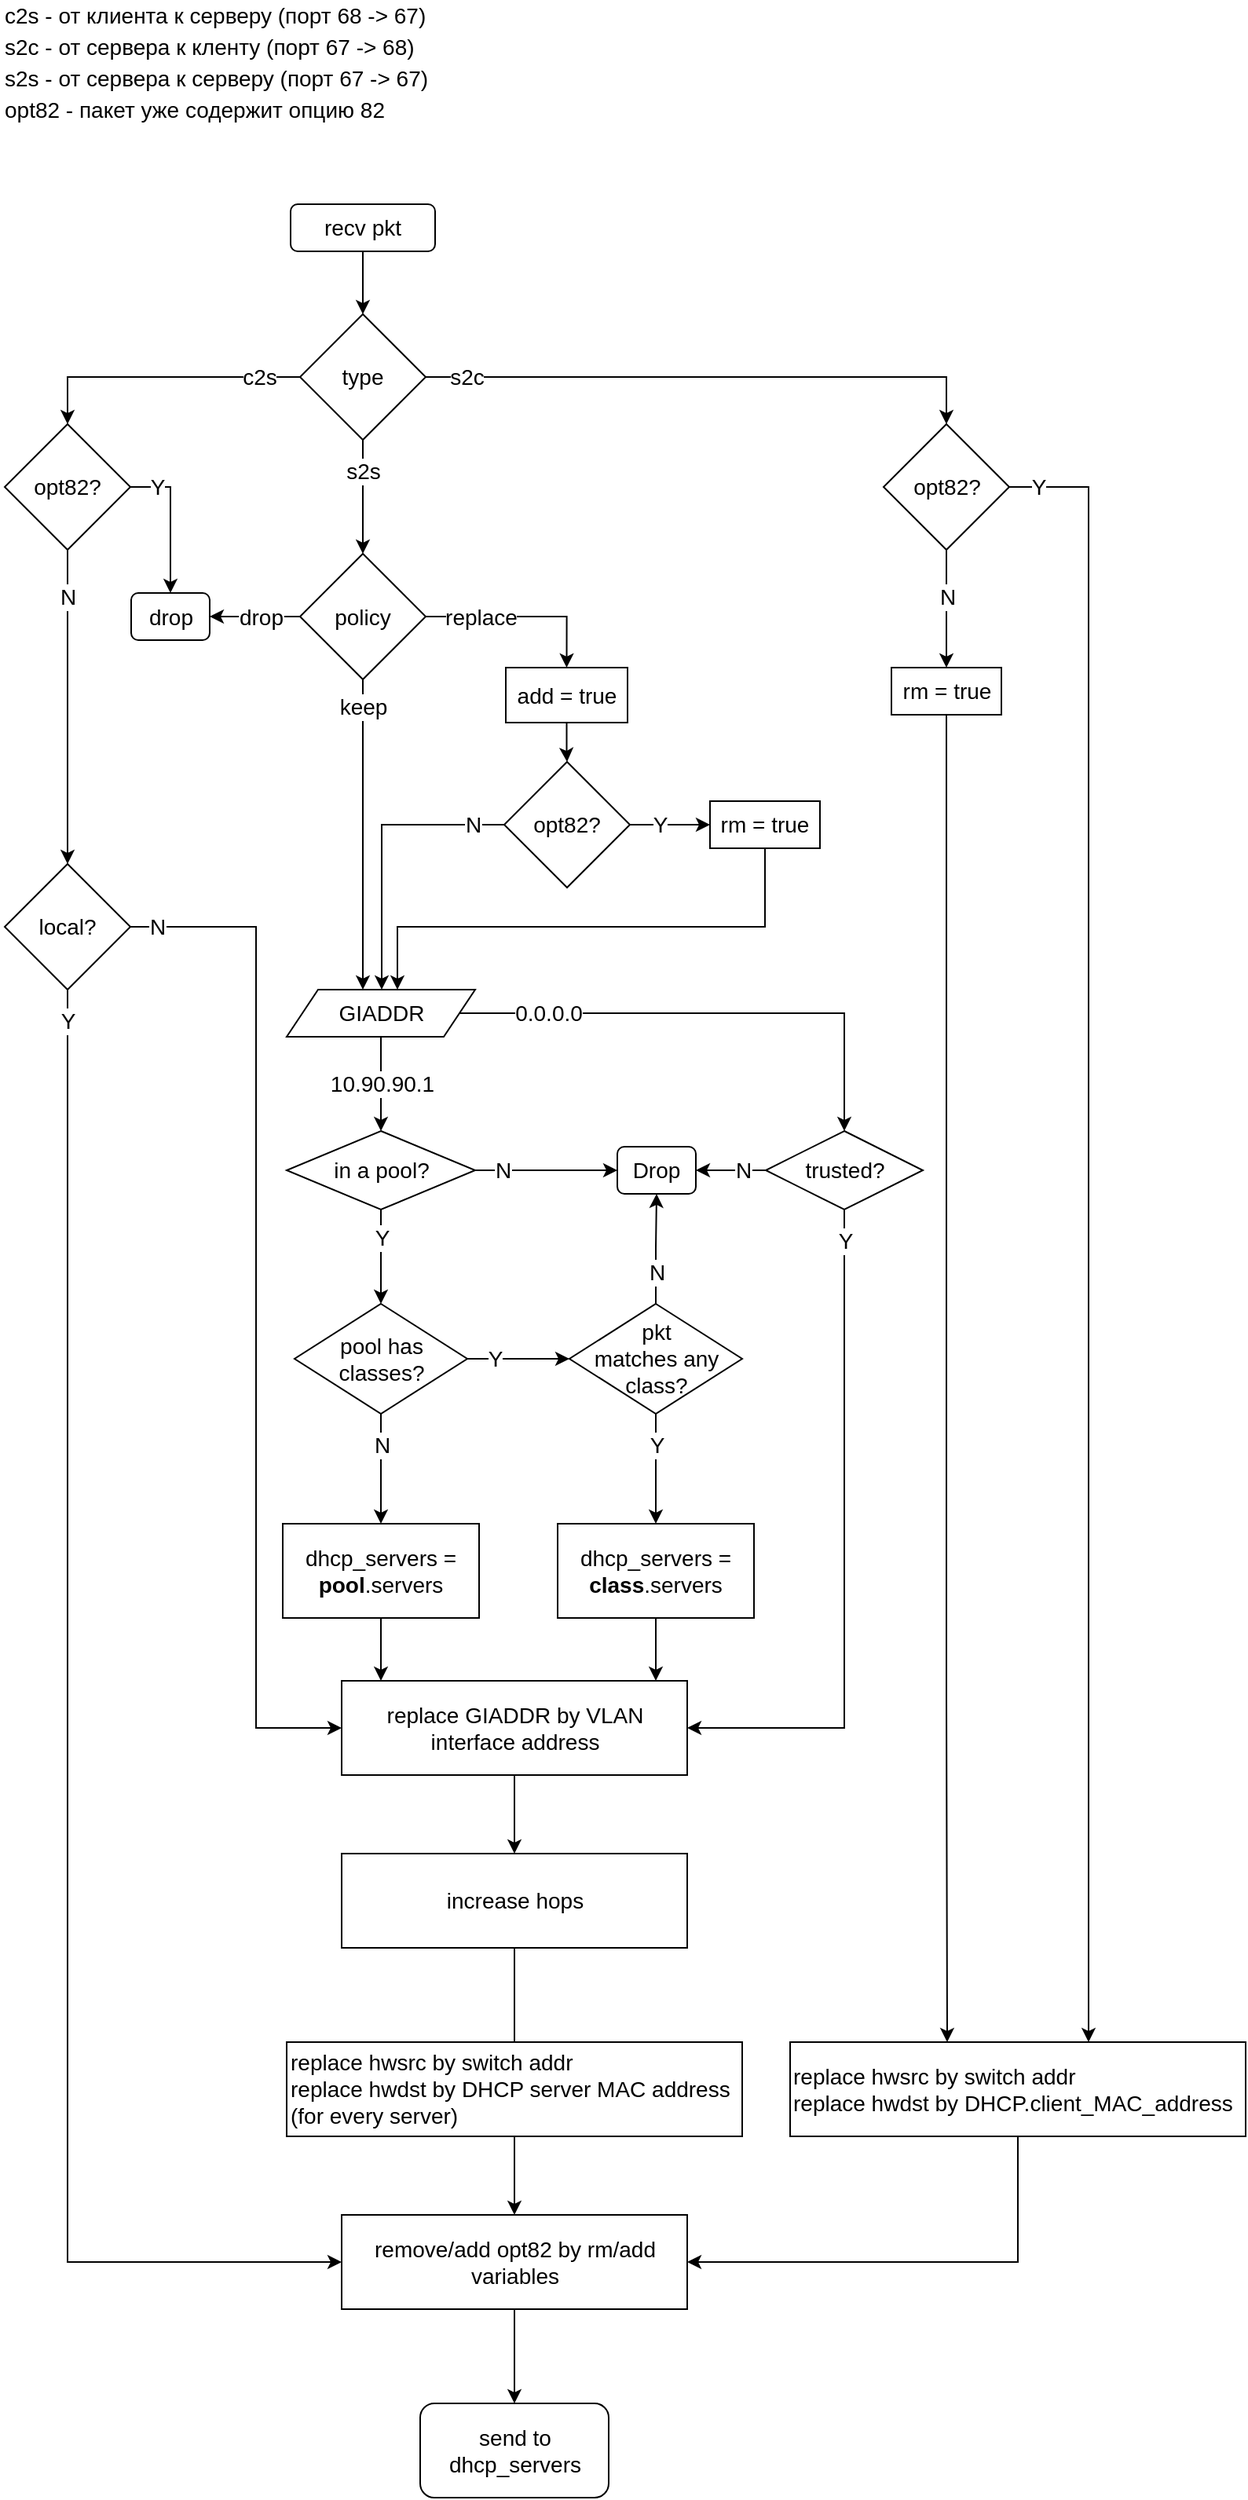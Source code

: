 <mxfile version="14.2.5" type="github">
  <diagram id="TX5AygsmMYn5Sqxo0yGN" name="Page-1">
    <mxGraphModel dx="716" dy="483" grid="1" gridSize="10" guides="1" tooltips="1" connect="1" arrows="1" fold="1" page="1" pageScale="1" pageWidth="850" pageHeight="1100" math="0" shadow="0">
      <root>
        <mxCell id="0" />
        <mxCell id="1" parent="0" />
        <mxCell id="Aw4snWHt7EFA5zKAU956-2" style="edgeStyle=orthogonalEdgeStyle;rounded=0;orthogonalLoop=1;jettySize=auto;html=1;exitX=1;exitY=0.5;exitDx=0;exitDy=0;entryX=0.5;entryY=0;entryDx=0;entryDy=0;" edge="1" parent="1" source="Aw4snWHt7EFA5zKAU956-1" target="Aw4snWHt7EFA5zKAU956-15">
          <mxGeometry relative="1" as="geometry">
            <mxPoint x="459.5" y="760" as="targetPoint" />
            <Array as="points">
              <mxPoint x="565" y="665" />
            </Array>
          </mxGeometry>
        </mxCell>
        <mxCell id="Aw4snWHt7EFA5zKAU956-5" style="edgeStyle=orthogonalEdgeStyle;rounded=0;orthogonalLoop=1;jettySize=auto;html=1;exitX=0.5;exitY=1;exitDx=0;exitDy=0;entryX=0.5;entryY=0;entryDx=0;entryDy=0;" edge="1" parent="1" source="Aw4snWHt7EFA5zKAU956-1" target="Aw4snWHt7EFA5zKAU956-7">
          <mxGeometry relative="1" as="geometry">
            <mxPoint x="269.5" y="810" as="targetPoint" />
          </mxGeometry>
        </mxCell>
        <mxCell id="Aw4snWHt7EFA5zKAU956-1" value="GIADDR" style="shape=parallelogram;perimeter=parallelogramPerimeter;whiteSpace=wrap;html=1;fixedSize=1;fontSize=14;" vertex="1" parent="1">
          <mxGeometry x="209.5" y="650" width="120" height="30" as="geometry" />
        </mxCell>
        <mxCell id="Aw4snWHt7EFA5zKAU956-6" value="&lt;div style=&quot;font-size: 14px;&quot;&gt;10.90.90.1&lt;/div&gt;" style="text;html=1;align=center;verticalAlign=middle;resizable=0;points=[];autosize=1;labelBackgroundColor=#ffffff;fontSize=14;" vertex="1" parent="1">
          <mxGeometry x="229.5" y="700" width="80" height="20" as="geometry" />
        </mxCell>
        <mxCell id="Aw4snWHt7EFA5zKAU956-14" style="edgeStyle=orthogonalEdgeStyle;rounded=0;orthogonalLoop=1;jettySize=auto;html=1;entryX=0;entryY=0.5;entryDx=0;entryDy=0;fontSize=14;" edge="1" parent="1" source="Aw4snWHt7EFA5zKAU956-7" target="Aw4snWHt7EFA5zKAU956-8">
          <mxGeometry relative="1" as="geometry" />
        </mxCell>
        <mxCell id="Aw4snWHt7EFA5zKAU956-23" style="edgeStyle=orthogonalEdgeStyle;rounded=0;orthogonalLoop=1;jettySize=auto;html=1;fontSize=14;" edge="1" parent="1" source="Aw4snWHt7EFA5zKAU956-7" target="Aw4snWHt7EFA5zKAU956-25">
          <mxGeometry relative="1" as="geometry">
            <mxPoint x="269.5" y="840" as="targetPoint" />
          </mxGeometry>
        </mxCell>
        <mxCell id="Aw4snWHt7EFA5zKAU956-7" value="in a pool?" style="rhombus;whiteSpace=wrap;html=1;labelBackgroundColor=#ffffff;fontSize=14;" vertex="1" parent="1">
          <mxGeometry x="209.5" y="740" width="120" height="50" as="geometry" />
        </mxCell>
        <mxCell id="Aw4snWHt7EFA5zKAU956-8" value="Drop" style="rounded=1;whiteSpace=wrap;html=1;labelBackgroundColor=#ffffff;fontSize=14;" vertex="1" parent="1">
          <mxGeometry x="420" y="750" width="50" height="30" as="geometry" />
        </mxCell>
        <mxCell id="Aw4snWHt7EFA5zKAU956-11" value="N" style="text;html=1;align=center;verticalAlign=middle;resizable=0;points=[];autosize=1;fontSize=14;labelBackgroundColor=#ffffff;" vertex="1" parent="1">
          <mxGeometry x="331.5" y="755" width="30" height="20" as="geometry" />
        </mxCell>
        <mxCell id="Aw4snWHt7EFA5zKAU956-20" style="edgeStyle=orthogonalEdgeStyle;rounded=0;orthogonalLoop=1;jettySize=auto;html=1;entryX=1;entryY=0.5;entryDx=0;entryDy=0;fontSize=14;" edge="1" parent="1" source="Aw4snWHt7EFA5zKAU956-15" target="Aw4snWHt7EFA5zKAU956-8">
          <mxGeometry relative="1" as="geometry" />
        </mxCell>
        <mxCell id="Aw4snWHt7EFA5zKAU956-43" style="edgeStyle=orthogonalEdgeStyle;rounded=0;orthogonalLoop=1;jettySize=auto;html=1;fontSize=14;" edge="1" parent="1" source="Aw4snWHt7EFA5zKAU956-15" target="Aw4snWHt7EFA5zKAU956-45">
          <mxGeometry relative="1" as="geometry">
            <mxPoint x="619.5" y="1180" as="targetPoint" />
            <Array as="points">
              <mxPoint x="565" y="1120" />
            </Array>
          </mxGeometry>
        </mxCell>
        <mxCell id="Aw4snWHt7EFA5zKAU956-15" value="trusted?" style="rhombus;whiteSpace=wrap;html=1;labelBackgroundColor=#ffffff;fontSize=14;" vertex="1" parent="1">
          <mxGeometry x="514.5" y="740" width="100" height="50" as="geometry" />
        </mxCell>
        <mxCell id="Aw4snWHt7EFA5zKAU956-16" value="0.0.0.0" style="text;html=1;align=center;verticalAlign=middle;resizable=0;points=[];autosize=1;fontSize=14;labelBackgroundColor=#ffffff;" vertex="1" parent="1">
          <mxGeometry x="345.5" y="655" width="60" height="20" as="geometry" />
        </mxCell>
        <mxCell id="Aw4snWHt7EFA5zKAU956-21" value="N" style="text;html=1;align=center;verticalAlign=middle;resizable=0;points=[];autosize=1;fontSize=14;labelBackgroundColor=#ffffff;" vertex="1" parent="1">
          <mxGeometry x="484.5" y="755" width="30" height="20" as="geometry" />
        </mxCell>
        <mxCell id="Aw4snWHt7EFA5zKAU956-24" value="Y" style="text;html=1;align=center;verticalAlign=middle;resizable=0;points=[];autosize=1;fontSize=14;labelBackgroundColor=#ffffff;" vertex="1" parent="1">
          <mxGeometry x="259.5" y="798" width="20" height="20" as="geometry" />
        </mxCell>
        <mxCell id="Aw4snWHt7EFA5zKAU956-27" style="edgeStyle=orthogonalEdgeStyle;rounded=0;orthogonalLoop=1;jettySize=auto;html=1;entryX=0;entryY=0.5;entryDx=0;entryDy=0;fontSize=14;" edge="1" parent="1" source="Aw4snWHt7EFA5zKAU956-25" target="Aw4snWHt7EFA5zKAU956-26">
          <mxGeometry relative="1" as="geometry" />
        </mxCell>
        <mxCell id="Aw4snWHt7EFA5zKAU956-31" style="edgeStyle=orthogonalEdgeStyle;rounded=0;orthogonalLoop=1;jettySize=auto;html=1;entryX=0.5;entryY=0;entryDx=0;entryDy=0;fontSize=14;" edge="1" parent="1" source="Aw4snWHt7EFA5zKAU956-25" target="Aw4snWHt7EFA5zKAU956-36">
          <mxGeometry relative="1" as="geometry">
            <mxPoint x="269.5" y="970" as="targetPoint" />
          </mxGeometry>
        </mxCell>
        <mxCell id="Aw4snWHt7EFA5zKAU956-25" value="pool has classes?" style="rhombus;whiteSpace=wrap;html=1;labelBackgroundColor=none;fontSize=14;" vertex="1" parent="1">
          <mxGeometry x="214.5" y="850" width="110" height="70" as="geometry" />
        </mxCell>
        <mxCell id="Aw4snWHt7EFA5zKAU956-33" style="edgeStyle=orthogonalEdgeStyle;rounded=0;orthogonalLoop=1;jettySize=auto;html=1;fontSize=14;entryX=0.5;entryY=0;entryDx=0;entryDy=0;" edge="1" parent="1" source="Aw4snWHt7EFA5zKAU956-26" target="Aw4snWHt7EFA5zKAU956-37">
          <mxGeometry relative="1" as="geometry">
            <mxPoint x="444.5" y="970" as="targetPoint" />
            <Array as="points" />
          </mxGeometry>
        </mxCell>
        <mxCell id="Aw4snWHt7EFA5zKAU956-106" style="edgeStyle=orthogonalEdgeStyle;rounded=0;orthogonalLoop=1;jettySize=auto;html=1;entryX=0.5;entryY=1;entryDx=0;entryDy=0;fontSize=14;" edge="1" parent="1" source="Aw4snWHt7EFA5zKAU956-26" target="Aw4snWHt7EFA5zKAU956-8">
          <mxGeometry relative="1" as="geometry" />
        </mxCell>
        <mxCell id="Aw4snWHt7EFA5zKAU956-26" value="&lt;div&gt;pkt&lt;/div&gt;&lt;div&gt; matches any class?&lt;/div&gt;" style="rhombus;whiteSpace=wrap;html=1;labelBackgroundColor=none;fontSize=14;" vertex="1" parent="1">
          <mxGeometry x="389.5" y="850" width="110" height="70" as="geometry" />
        </mxCell>
        <mxCell id="Aw4snWHt7EFA5zKAU956-28" value="Y" style="text;html=1;align=center;verticalAlign=middle;resizable=0;points=[];autosize=1;fontSize=14;labelBackgroundColor=#ffffff;" vertex="1" parent="1">
          <mxGeometry x="331.5" y="875" width="20" height="20" as="geometry" />
        </mxCell>
        <mxCell id="Aw4snWHt7EFA5zKAU956-30" value="N" style="text;html=1;align=center;verticalAlign=middle;resizable=0;points=[];autosize=1;fontSize=14;labelBackgroundColor=#ffffff;" vertex="1" parent="1">
          <mxGeometry x="430" y="820" width="30" height="20" as="geometry" />
        </mxCell>
        <mxCell id="Aw4snWHt7EFA5zKAU956-32" value="N" style="text;html=1;align=center;verticalAlign=middle;resizable=0;points=[];autosize=1;fontSize=14;labelBackgroundColor=#ffffff;" vertex="1" parent="1">
          <mxGeometry x="254.5" y="930" width="30" height="20" as="geometry" />
        </mxCell>
        <mxCell id="Aw4snWHt7EFA5zKAU956-34" value="Y" style="text;html=1;align=center;verticalAlign=middle;resizable=0;points=[];autosize=1;fontSize=14;labelBackgroundColor=#ffffff;" vertex="1" parent="1">
          <mxGeometry x="434.5" y="930" width="20" height="20" as="geometry" />
        </mxCell>
        <mxCell id="Aw4snWHt7EFA5zKAU956-41" style="edgeStyle=orthogonalEdgeStyle;rounded=0;orthogonalLoop=1;jettySize=auto;html=1;fontSize=14;" edge="1" parent="1" source="Aw4snWHt7EFA5zKAU956-36" target="Aw4snWHt7EFA5zKAU956-45">
          <mxGeometry relative="1" as="geometry">
            <mxPoint x="364.5" y="1140" as="targetPoint" />
            <Array as="points">
              <mxPoint x="270" y="1110" />
              <mxPoint x="270" y="1110" />
            </Array>
          </mxGeometry>
        </mxCell>
        <mxCell id="Aw4snWHt7EFA5zKAU956-36" value="dhcp_servers = &lt;b&gt;pool&lt;/b&gt;.servers" style="rounded=0;whiteSpace=wrap;html=1;labelBackgroundColor=none;fontSize=14;" vertex="1" parent="1">
          <mxGeometry x="207" y="990" width="125" height="60" as="geometry" />
        </mxCell>
        <mxCell id="Aw4snWHt7EFA5zKAU956-42" style="edgeStyle=orthogonalEdgeStyle;rounded=0;orthogonalLoop=1;jettySize=auto;html=1;fontSize=14;" edge="1" parent="1" source="Aw4snWHt7EFA5zKAU956-37" target="Aw4snWHt7EFA5zKAU956-45">
          <mxGeometry relative="1" as="geometry">
            <mxPoint x="364.5" y="1140" as="targetPoint" />
            <Array as="points">
              <mxPoint x="445" y="1150" />
              <mxPoint x="445" y="1150" />
            </Array>
          </mxGeometry>
        </mxCell>
        <mxCell id="Aw4snWHt7EFA5zKAU956-37" value="dhcp_servers = &lt;b&gt;class&lt;/b&gt;.servers" style="rounded=0;whiteSpace=wrap;html=1;labelBackgroundColor=none;fontSize=14;" vertex="1" parent="1">
          <mxGeometry x="382" y="990" width="125" height="60" as="geometry" />
        </mxCell>
        <mxCell id="Aw4snWHt7EFA5zKAU956-44" value="Y" style="text;html=1;align=center;verticalAlign=middle;resizable=0;points=[];autosize=1;fontSize=14;labelBackgroundColor=#ffffff;" vertex="1" parent="1">
          <mxGeometry x="554.5" y="800" width="20" height="20" as="geometry" />
        </mxCell>
        <mxCell id="Aw4snWHt7EFA5zKAU956-47" style="edgeStyle=orthogonalEdgeStyle;rounded=0;orthogonalLoop=1;jettySize=auto;html=1;fontSize=14;" edge="1" parent="1" source="Aw4snWHt7EFA5zKAU956-45" target="Aw4snWHt7EFA5zKAU956-110">
          <mxGeometry relative="1" as="geometry" />
        </mxCell>
        <mxCell id="Aw4snWHt7EFA5zKAU956-45" value="&lt;div&gt;replace GIADDR by VLAN&lt;/div&gt;&lt;div&gt; interface address&lt;/div&gt;" style="rounded=0;whiteSpace=wrap;html=1;labelBackgroundColor=none;fontSize=14;" vertex="1" parent="1">
          <mxGeometry x="244.5" y="1090" width="220" height="60" as="geometry" />
        </mxCell>
        <mxCell id="Aw4snWHt7EFA5zKAU956-46" value="send to dhcp_servers" style="rounded=1;whiteSpace=wrap;html=1;labelBackgroundColor=none;fontSize=14;" vertex="1" parent="1">
          <mxGeometry x="294.5" y="1550" width="120" height="60" as="geometry" />
        </mxCell>
        <mxCell id="Aw4snWHt7EFA5zKAU956-59" style="edgeStyle=orthogonalEdgeStyle;rounded=0;orthogonalLoop=1;jettySize=auto;html=1;entryX=0.5;entryY=0;entryDx=0;entryDy=0;fontSize=14;" edge="1" parent="1" source="Aw4snWHt7EFA5zKAU956-52" target="Aw4snWHt7EFA5zKAU956-58">
          <mxGeometry relative="1" as="geometry" />
        </mxCell>
        <mxCell id="Aw4snWHt7EFA5zKAU956-63" style="edgeStyle=orthogonalEdgeStyle;rounded=0;orthogonalLoop=1;jettySize=auto;html=1;entryX=0.5;entryY=0;entryDx=0;entryDy=0;fontSize=14;" edge="1" parent="1" source="Aw4snWHt7EFA5zKAU956-52" target="Aw4snWHt7EFA5zKAU956-62">
          <mxGeometry relative="1" as="geometry" />
        </mxCell>
        <mxCell id="Aw4snWHt7EFA5zKAU956-73" style="edgeStyle=orthogonalEdgeStyle;rounded=0;orthogonalLoop=1;jettySize=auto;html=1;fontSize=14;" edge="1" parent="1" source="Aw4snWHt7EFA5zKAU956-52" target="Aw4snWHt7EFA5zKAU956-72">
          <mxGeometry relative="1" as="geometry" />
        </mxCell>
        <mxCell id="Aw4snWHt7EFA5zKAU956-52" value="type" style="rhombus;whiteSpace=wrap;html=1;labelBackgroundColor=none;fontSize=14;" vertex="1" parent="1">
          <mxGeometry x="218" y="220" width="80" height="80" as="geometry" />
        </mxCell>
        <mxCell id="Aw4snWHt7EFA5zKAU956-54" style="edgeStyle=orthogonalEdgeStyle;rounded=0;orthogonalLoop=1;jettySize=auto;html=1;entryX=0.5;entryY=0;entryDx=0;entryDy=0;fontSize=14;" edge="1" parent="1" source="Aw4snWHt7EFA5zKAU956-53" target="Aw4snWHt7EFA5zKAU956-52">
          <mxGeometry relative="1" as="geometry" />
        </mxCell>
        <mxCell id="Aw4snWHt7EFA5zKAU956-53" value="recv pkt" style="rounded=1;whiteSpace=wrap;html=1;labelBackgroundColor=none;fontSize=14;" vertex="1" parent="1">
          <mxGeometry x="212" y="150" width="92" height="30" as="geometry" />
        </mxCell>
        <mxCell id="Aw4snWHt7EFA5zKAU956-55" value="c2s - от клиента к серверу (порт 68 -&amp;gt; 67)" style="text;html=1;align=left;verticalAlign=middle;resizable=0;points=[];autosize=1;fontSize=14;" vertex="1" parent="1">
          <mxGeometry x="27.5" y="20" width="280" height="20" as="geometry" />
        </mxCell>
        <mxCell id="Aw4snWHt7EFA5zKAU956-56" value="s2c - от сервера к кленту (порт 67 -&amp;gt; 68)" style="text;html=1;align=left;verticalAlign=middle;resizable=0;points=[];autosize=1;fontSize=14;" vertex="1" parent="1">
          <mxGeometry x="27.5" y="40" width="280" height="20" as="geometry" />
        </mxCell>
        <mxCell id="Aw4snWHt7EFA5zKAU956-57" value="s2s - от сервера к серверу (порт 67 -&amp;gt; 67)" style="text;html=1;align=left;verticalAlign=middle;resizable=0;points=[];autosize=1;fontSize=14;" vertex="1" parent="1">
          <mxGeometry x="27.5" y="60" width="290" height="20" as="geometry" />
        </mxCell>
        <mxCell id="Aw4snWHt7EFA5zKAU956-84" style="edgeStyle=orthogonalEdgeStyle;rounded=0;orthogonalLoop=1;jettySize=auto;html=1;fontSize=14;exitX=0.5;exitY=1;exitDx=0;exitDy=0;" edge="1" parent="1" source="Aw4snWHt7EFA5zKAU956-69" target="Aw4snWHt7EFA5zKAU956-112">
          <mxGeometry relative="1" as="geometry">
            <mxPoint x="660" y="500" as="sourcePoint" />
            <mxPoint x="690" y="535" as="targetPoint" />
            <Array as="points">
              <mxPoint x="630" y="1100" />
              <mxPoint x="630" y="1100" />
            </Array>
          </mxGeometry>
        </mxCell>
        <mxCell id="Aw4snWHt7EFA5zKAU956-104" style="edgeStyle=orthogonalEdgeStyle;rounded=0;orthogonalLoop=1;jettySize=auto;html=1;entryX=0.5;entryY=0;entryDx=0;entryDy=0;fontSize=14;" edge="1" parent="1" source="Aw4snWHt7EFA5zKAU956-58" target="Aw4snWHt7EFA5zKAU956-69">
          <mxGeometry relative="1" as="geometry" />
        </mxCell>
        <mxCell id="Aw4snWHt7EFA5zKAU956-58" value="opt82?" style="rhombus;whiteSpace=wrap;html=1;labelBackgroundColor=none;fontSize=14;align=center;" vertex="1" parent="1">
          <mxGeometry x="589.5" y="290" width="80" height="80" as="geometry" />
        </mxCell>
        <mxCell id="Aw4snWHt7EFA5zKAU956-60" value="s2c" style="text;html=1;align=center;verticalAlign=middle;resizable=0;points=[];autosize=1;fontSize=14;labelBackgroundColor=#ffffff;labelBorderColor=none;" vertex="1" parent="1">
          <mxGeometry x="304" y="250" width="40" height="20" as="geometry" />
        </mxCell>
        <mxCell id="Aw4snWHt7EFA5zKAU956-67" style="edgeStyle=orthogonalEdgeStyle;rounded=0;orthogonalLoop=1;jettySize=auto;html=1;entryX=0.5;entryY=0;entryDx=0;entryDy=0;fontSize=14;" edge="1" parent="1" source="Aw4snWHt7EFA5zKAU956-62" target="Aw4snWHt7EFA5zKAU956-66">
          <mxGeometry relative="1" as="geometry" />
        </mxCell>
        <mxCell id="Aw4snWHt7EFA5zKAU956-81" style="edgeStyle=orthogonalEdgeStyle;rounded=0;orthogonalLoop=1;jettySize=auto;html=1;fontSize=14;exitX=1;exitY=0.5;exitDx=0;exitDy=0;" edge="1" parent="1" source="Aw4snWHt7EFA5zKAU956-116" target="Aw4snWHt7EFA5zKAU956-45">
          <mxGeometry relative="1" as="geometry">
            <mxPoint x="69.5" y="490" as="targetPoint" />
            <Array as="points">
              <mxPoint x="190" y="610" />
              <mxPoint x="190" y="1120" />
            </Array>
          </mxGeometry>
        </mxCell>
        <mxCell id="Aw4snWHt7EFA5zKAU956-117" style="edgeStyle=orthogonalEdgeStyle;rounded=0;orthogonalLoop=1;jettySize=auto;html=1;fontSize=14;" edge="1" parent="1" source="Aw4snWHt7EFA5zKAU956-62" target="Aw4snWHt7EFA5zKAU956-116">
          <mxGeometry relative="1" as="geometry" />
        </mxCell>
        <mxCell id="Aw4snWHt7EFA5zKAU956-62" value="&lt;div align=&quot;center&quot;&gt;opt82?&lt;/div&gt;" style="rhombus;whiteSpace=wrap;html=1;labelBackgroundColor=#ffffff;fontSize=14;align=center;" vertex="1" parent="1">
          <mxGeometry x="30" y="290" width="80" height="80" as="geometry" />
        </mxCell>
        <mxCell id="Aw4snWHt7EFA5zKAU956-64" value="c2s" style="text;html=1;align=center;verticalAlign=middle;resizable=0;points=[];autosize=1;fontSize=14;labelBackgroundColor=#ffffff;labelBorderColor=none;" vertex="1" parent="1">
          <mxGeometry x="172" y="250" width="40" height="20" as="geometry" />
        </mxCell>
        <mxCell id="Aw4snWHt7EFA5zKAU956-65" value="opt82 - пакет уже содержит опцию 82" style="text;html=1;align=left;verticalAlign=middle;resizable=0;points=[];autosize=1;fontSize=14;" vertex="1" parent="1">
          <mxGeometry x="27.5" y="80" width="260" height="20" as="geometry" />
        </mxCell>
        <mxCell id="Aw4snWHt7EFA5zKAU956-66" value="drop" style="rounded=1;whiteSpace=wrap;html=1;labelBackgroundColor=#ffffff;fontSize=14;align=center;" vertex="1" parent="1">
          <mxGeometry x="110.5" y="397.5" width="50" height="30" as="geometry" />
        </mxCell>
        <mxCell id="Aw4snWHt7EFA5zKAU956-68" value="Y" style="text;html=1;align=center;verticalAlign=middle;resizable=0;points=[];autosize=1;fontSize=14;labelBackgroundColor=#ffffff;labelBorderColor=none;" vertex="1" parent="1">
          <mxGeometry x="116.5" y="320" width="20" height="20" as="geometry" />
        </mxCell>
        <mxCell id="Aw4snWHt7EFA5zKAU956-85" style="edgeStyle=orthogonalEdgeStyle;rounded=0;orthogonalLoop=1;jettySize=auto;html=1;fontSize=14;exitX=1;exitY=0.5;exitDx=0;exitDy=0;" edge="1" parent="1" source="Aw4snWHt7EFA5zKAU956-58" target="Aw4snWHt7EFA5zKAU956-112">
          <mxGeometry relative="1" as="geometry">
            <mxPoint x="750" y="565" as="targetPoint" />
            <Array as="points">
              <mxPoint x="720" y="330" />
            </Array>
          </mxGeometry>
        </mxCell>
        <mxCell id="Aw4snWHt7EFA5zKAU956-69" value="rm = true" style="rounded=0;whiteSpace=wrap;html=1;labelBackgroundColor=#ffffff;fontSize=14;align=center;" vertex="1" parent="1">
          <mxGeometry x="594.5" y="445" width="70" height="30" as="geometry" />
        </mxCell>
        <mxCell id="Aw4snWHt7EFA5zKAU956-71" value="Y" style="text;html=1;align=center;verticalAlign=middle;resizable=0;points=[];autosize=1;fontSize=14;labelBackgroundColor=#ffffff;labelBorderColor=none;" vertex="1" parent="1">
          <mxGeometry x="677.5" y="320" width="20" height="20" as="geometry" />
        </mxCell>
        <mxCell id="Aw4snWHt7EFA5zKAU956-77" style="edgeStyle=orthogonalEdgeStyle;rounded=0;orthogonalLoop=1;jettySize=auto;html=1;entryX=1;entryY=0.5;entryDx=0;entryDy=0;fontSize=14;" edge="1" parent="1" source="Aw4snWHt7EFA5zKAU956-72" target="Aw4snWHt7EFA5zKAU956-66">
          <mxGeometry relative="1" as="geometry">
            <mxPoint x="118" y="400" as="targetPoint" />
          </mxGeometry>
        </mxCell>
        <mxCell id="Aw4snWHt7EFA5zKAU956-78" style="edgeStyle=orthogonalEdgeStyle;rounded=0;orthogonalLoop=1;jettySize=auto;html=1;entryX=0.5;entryY=0;entryDx=0;entryDy=0;fontSize=14;" edge="1" parent="1" source="Aw4snWHt7EFA5zKAU956-72" target="Aw4snWHt7EFA5zKAU956-75">
          <mxGeometry relative="1" as="geometry" />
        </mxCell>
        <mxCell id="Aw4snWHt7EFA5zKAU956-87" style="edgeStyle=orthogonalEdgeStyle;rounded=0;orthogonalLoop=1;jettySize=auto;html=1;fontSize=14;" edge="1" parent="1" source="Aw4snWHt7EFA5zKAU956-72" target="Aw4snWHt7EFA5zKAU956-1">
          <mxGeometry relative="1" as="geometry">
            <Array as="points">
              <mxPoint x="258" y="610" />
              <mxPoint x="258" y="610" />
            </Array>
          </mxGeometry>
        </mxCell>
        <mxCell id="Aw4snWHt7EFA5zKAU956-72" value="policy" style="rhombus;whiteSpace=wrap;html=1;labelBackgroundColor=none;fontSize=14;" vertex="1" parent="1">
          <mxGeometry x="218" y="372.5" width="80" height="80" as="geometry" />
        </mxCell>
        <mxCell id="Aw4snWHt7EFA5zKAU956-74" value="s2s" style="text;html=1;align=center;verticalAlign=middle;resizable=0;points=[];autosize=1;fontSize=14;labelBackgroundColor=#ffffff;labelBorderColor=none;" vertex="1" parent="1">
          <mxGeometry x="238" y="310" width="40" height="20" as="geometry" />
        </mxCell>
        <mxCell id="Aw4snWHt7EFA5zKAU956-94" style="edgeStyle=orthogonalEdgeStyle;rounded=0;orthogonalLoop=1;jettySize=auto;html=1;entryX=0.5;entryY=0;entryDx=0;entryDy=0;fontSize=14;" edge="1" parent="1" source="Aw4snWHt7EFA5zKAU956-75" target="Aw4snWHt7EFA5zKAU956-90">
          <mxGeometry relative="1" as="geometry" />
        </mxCell>
        <mxCell id="Aw4snWHt7EFA5zKAU956-75" value="add = true" style="rounded=0;whiteSpace=wrap;html=1;labelBackgroundColor=#ffffff;fontSize=14;align=center;" vertex="1" parent="1">
          <mxGeometry x="349" y="445" width="77.5" height="35" as="geometry" />
        </mxCell>
        <mxCell id="Aw4snWHt7EFA5zKAU956-79" value="drop" style="text;html=1;align=center;verticalAlign=middle;resizable=0;points=[];autosize=1;fontSize=14;labelBackgroundColor=#ffffff;labelBorderColor=none;" vertex="1" parent="1">
          <mxGeometry x="172.5" y="402.5" width="40" height="20" as="geometry" />
        </mxCell>
        <mxCell id="Aw4snWHt7EFA5zKAU956-80" value="replace" style="text;html=1;align=center;verticalAlign=middle;resizable=0;points=[];autosize=1;fontSize=14;labelBackgroundColor=#ffffff;labelBorderColor=none;" vertex="1" parent="1">
          <mxGeometry x="302.5" y="402.5" width="60" height="20" as="geometry" />
        </mxCell>
        <mxCell id="Aw4snWHt7EFA5zKAU956-88" value="keep" style="text;html=1;align=center;verticalAlign=middle;resizable=0;points=[];autosize=1;fontSize=14;labelBackgroundColor=#ffffff;labelBorderColor=none;" vertex="1" parent="1">
          <mxGeometry x="232.5" y="460" width="50" height="20" as="geometry" />
        </mxCell>
        <mxCell id="Aw4snWHt7EFA5zKAU956-92" style="edgeStyle=orthogonalEdgeStyle;rounded=0;orthogonalLoop=1;jettySize=auto;html=1;entryX=0;entryY=0.5;entryDx=0;entryDy=0;fontSize=14;" edge="1" parent="1" source="Aw4snWHt7EFA5zKAU956-90" target="Aw4snWHt7EFA5zKAU956-91">
          <mxGeometry relative="1" as="geometry" />
        </mxCell>
        <mxCell id="Aw4snWHt7EFA5zKAU956-100" style="edgeStyle=orthogonalEdgeStyle;rounded=0;orthogonalLoop=1;jettySize=auto;html=1;fontSize=14;" edge="1" parent="1" source="Aw4snWHt7EFA5zKAU956-90" target="Aw4snWHt7EFA5zKAU956-1">
          <mxGeometry relative="1" as="geometry">
            <Array as="points">
              <mxPoint x="270" y="545" />
            </Array>
          </mxGeometry>
        </mxCell>
        <mxCell id="Aw4snWHt7EFA5zKAU956-90" value="opt82?" style="rhombus;whiteSpace=wrap;html=1;labelBackgroundColor=none;fontSize=14;align=center;" vertex="1" parent="1">
          <mxGeometry x="348" y="505" width="80" height="80" as="geometry" />
        </mxCell>
        <mxCell id="Aw4snWHt7EFA5zKAU956-98" style="edgeStyle=orthogonalEdgeStyle;rounded=0;orthogonalLoop=1;jettySize=auto;html=1;fontSize=14;" edge="1" parent="1" source="Aw4snWHt7EFA5zKAU956-91" target="Aw4snWHt7EFA5zKAU956-1">
          <mxGeometry relative="1" as="geometry">
            <Array as="points">
              <mxPoint x="514" y="610" />
              <mxPoint x="280" y="610" />
            </Array>
          </mxGeometry>
        </mxCell>
        <mxCell id="Aw4snWHt7EFA5zKAU956-91" value="rm = true" style="rounded=0;whiteSpace=wrap;html=1;labelBackgroundColor=#ffffff;fontSize=14;align=center;" vertex="1" parent="1">
          <mxGeometry x="479" y="530" width="70" height="30" as="geometry" />
        </mxCell>
        <mxCell id="Aw4snWHt7EFA5zKAU956-93" value="Y" style="text;html=1;align=center;verticalAlign=middle;resizable=0;points=[];autosize=1;fontSize=14;labelBackgroundColor=#ffffff;labelBorderColor=none;" vertex="1" parent="1">
          <mxGeometry x="436.5" y="535" width="20" height="20" as="geometry" />
        </mxCell>
        <mxCell id="Aw4snWHt7EFA5zKAU956-96" value="N" style="text;html=1;align=center;verticalAlign=middle;resizable=0;points=[];autosize=1;fontSize=14;labelBackgroundColor=#ffffff;labelBorderColor=none;" vertex="1" parent="1">
          <mxGeometry x="312.5" y="535" width="30" height="20" as="geometry" />
        </mxCell>
        <mxCell id="Aw4snWHt7EFA5zKAU956-101" value="N" style="text;html=1;align=center;verticalAlign=middle;resizable=0;points=[];autosize=1;fontSize=14;labelBackgroundColor=#ffffff;labelBorderColor=none;" vertex="1" parent="1">
          <mxGeometry x="55" y="390" width="30" height="20" as="geometry" />
        </mxCell>
        <mxCell id="Aw4snWHt7EFA5zKAU956-102" value="N" style="text;html=1;align=center;verticalAlign=middle;resizable=0;points=[];autosize=1;fontSize=14;labelBackgroundColor=#ffffff;labelBorderColor=none;" vertex="1" parent="1">
          <mxGeometry x="614.5" y="390" width="30" height="20" as="geometry" />
        </mxCell>
        <mxCell id="Aw4snWHt7EFA5zKAU956-109" style="edgeStyle=orthogonalEdgeStyle;rounded=0;orthogonalLoop=1;jettySize=auto;html=1;fontSize=14;" edge="1" parent="1" source="Aw4snWHt7EFA5zKAU956-108" target="Aw4snWHt7EFA5zKAU956-46">
          <mxGeometry relative="1" as="geometry" />
        </mxCell>
        <mxCell id="Aw4snWHt7EFA5zKAU956-108" value="remove/add opt82 by rm/add variables" style="rounded=0;whiteSpace=wrap;html=1;labelBackgroundColor=none;fontSize=14;" vertex="1" parent="1">
          <mxGeometry x="244.5" y="1430" width="220" height="60" as="geometry" />
        </mxCell>
        <mxCell id="Aw4snWHt7EFA5zKAU956-111" style="edgeStyle=orthogonalEdgeStyle;rounded=0;orthogonalLoop=1;jettySize=auto;html=1;entryX=0.5;entryY=0;entryDx=0;entryDy=0;fontSize=14;" edge="1" parent="1" source="Aw4snWHt7EFA5zKAU956-110" target="Aw4snWHt7EFA5zKAU956-108">
          <mxGeometry relative="1" as="geometry" />
        </mxCell>
        <mxCell id="Aw4snWHt7EFA5zKAU956-110" value="increase hops" style="rounded=0;whiteSpace=wrap;html=1;labelBackgroundColor=none;fontSize=14;" vertex="1" parent="1">
          <mxGeometry x="244.5" y="1200" width="220" height="60" as="geometry" />
        </mxCell>
        <mxCell id="Aw4snWHt7EFA5zKAU956-114" style="edgeStyle=orthogonalEdgeStyle;rounded=0;orthogonalLoop=1;jettySize=auto;html=1;fontSize=14;" edge="1" parent="1" source="Aw4snWHt7EFA5zKAU956-112" target="Aw4snWHt7EFA5zKAU956-108">
          <mxGeometry relative="1" as="geometry">
            <Array as="points">
              <mxPoint x="675" y="1460" />
            </Array>
          </mxGeometry>
        </mxCell>
        <mxCell id="Aw4snWHt7EFA5zKAU956-112" value="&lt;div&gt;replace hwsrc by switch addr&lt;/div&gt;&lt;div&gt;replace hwdst by DHCP.client_MAC_address&lt;br&gt;&lt;/div&gt;" style="rounded=0;whiteSpace=wrap;html=1;labelBackgroundColor=none;fontSize=14;align=left;" vertex="1" parent="1">
          <mxGeometry x="530" y="1320" width="290" height="60" as="geometry" />
        </mxCell>
        <mxCell id="Aw4snWHt7EFA5zKAU956-115" value="&lt;div&gt;replace hwsrc by switch addr&lt;/div&gt;&lt;div&gt;replace hwdst by DHCP server MAC address&lt;/div&gt;&lt;div&gt;(for every server)&lt;br&gt;&lt;/div&gt;" style="rounded=0;whiteSpace=wrap;html=1;labelBackgroundColor=none;fontSize=14;align=left;" vertex="1" parent="1">
          <mxGeometry x="209.5" y="1320" width="290" height="60" as="geometry" />
        </mxCell>
        <mxCell id="Aw4snWHt7EFA5zKAU956-119" style="edgeStyle=orthogonalEdgeStyle;rounded=0;orthogonalLoop=1;jettySize=auto;html=1;fontSize=14;" edge="1" parent="1" source="Aw4snWHt7EFA5zKAU956-116" target="Aw4snWHt7EFA5zKAU956-108">
          <mxGeometry relative="1" as="geometry">
            <Array as="points">
              <mxPoint x="70" y="1460" />
            </Array>
          </mxGeometry>
        </mxCell>
        <mxCell id="Aw4snWHt7EFA5zKAU956-116" value="&lt;div&gt;local?&lt;/div&gt;" style="rhombus;whiteSpace=wrap;html=1;labelBackgroundColor=#ffffff;fontSize=14;align=center;" vertex="1" parent="1">
          <mxGeometry x="30" y="570" width="80" height="80" as="geometry" />
        </mxCell>
        <mxCell id="Aw4snWHt7EFA5zKAU956-118" value="N" style="text;html=1;align=center;verticalAlign=middle;resizable=0;points=[];autosize=1;fontSize=14;labelBackgroundColor=#ffffff;labelBorderColor=none;" vertex="1" parent="1">
          <mxGeometry x="111.5" y="600" width="30" height="20" as="geometry" />
        </mxCell>
        <mxCell id="Aw4snWHt7EFA5zKAU956-120" value="Y" style="text;html=1;align=center;verticalAlign=middle;resizable=0;points=[];autosize=1;fontSize=14;labelBackgroundColor=#ffffff;" vertex="1" parent="1">
          <mxGeometry x="60" y="660" width="20" height="20" as="geometry" />
        </mxCell>
      </root>
    </mxGraphModel>
  </diagram>
</mxfile>
